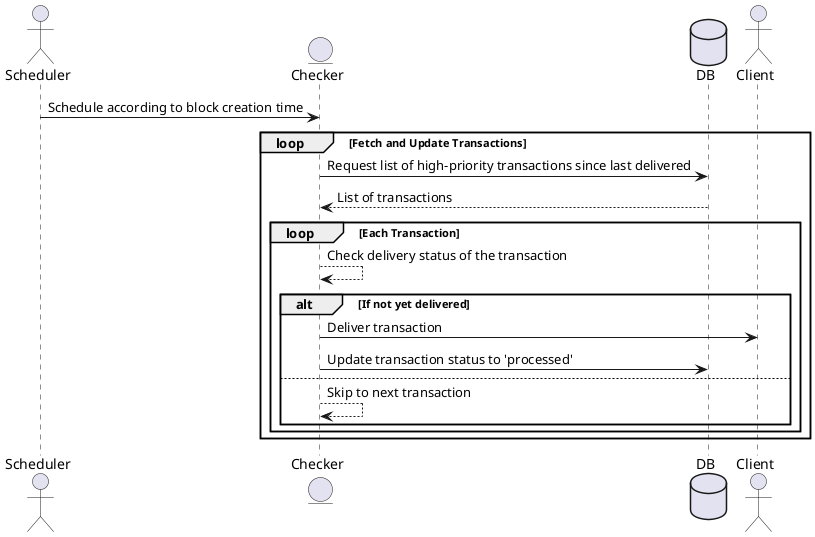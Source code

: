 @startuml
actor Scheduler
entity Checker
database DB
actor Client

Scheduler -> Checker : Schedule according to block creation time
loop Fetch and Update Transactions
    Checker -> DB : Request list of high-priority transactions since last delivered
    DB --> Checker : List of transactions
    loop Each Transaction
        Checker --> Checker : Check delivery status of the transaction
        alt If not yet delivered
            Checker -> Client : Deliver transaction
            Checker -> DB : Update transaction status to 'processed'
        else
            Checker --> Checker : Skip to next transaction
        end
    end
end
@enduml
